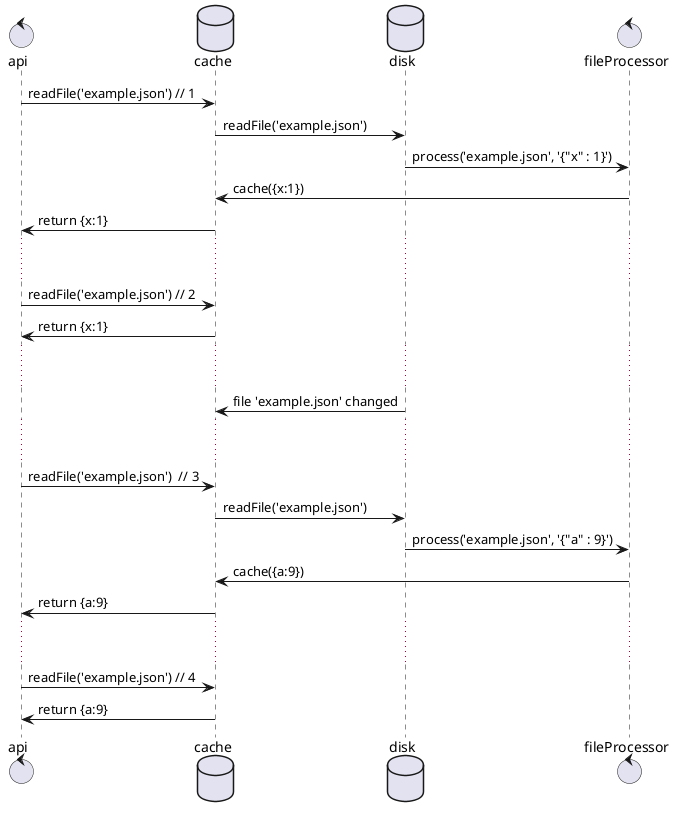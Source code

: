 @startuml
' See docs http://plantuml.com/sequence.html
'
' generate png:
' npm run puml

control api
database cache
database disk
control fileProcessor

api -> cache : readFile('example.json') // 1
cache -> disk : readFile('example.json')
disk -> fileProcessor : process('example.json', '{"x" : 1}')
fileProcessor -> cache : cache({x:1})
cache -> api: return {x:1}
... ... 
api -> cache : readFile('example.json') // 2
cache -> api: return {x:1}
... ... 
disk -> cache : file 'example.json' changed
... ... 
api -> cache : readFile('example.json')  // 3
cache -> disk : readFile('example.json')
disk -> fileProcessor : process('example.json', '{"a" : 9}')
fileProcessor -> cache : cache({a:9}) 
cache -> api: return {a:9}
... ... 
api -> cache : readFile('example.json') // 4
cache -> api: return {a:9}

@enduml